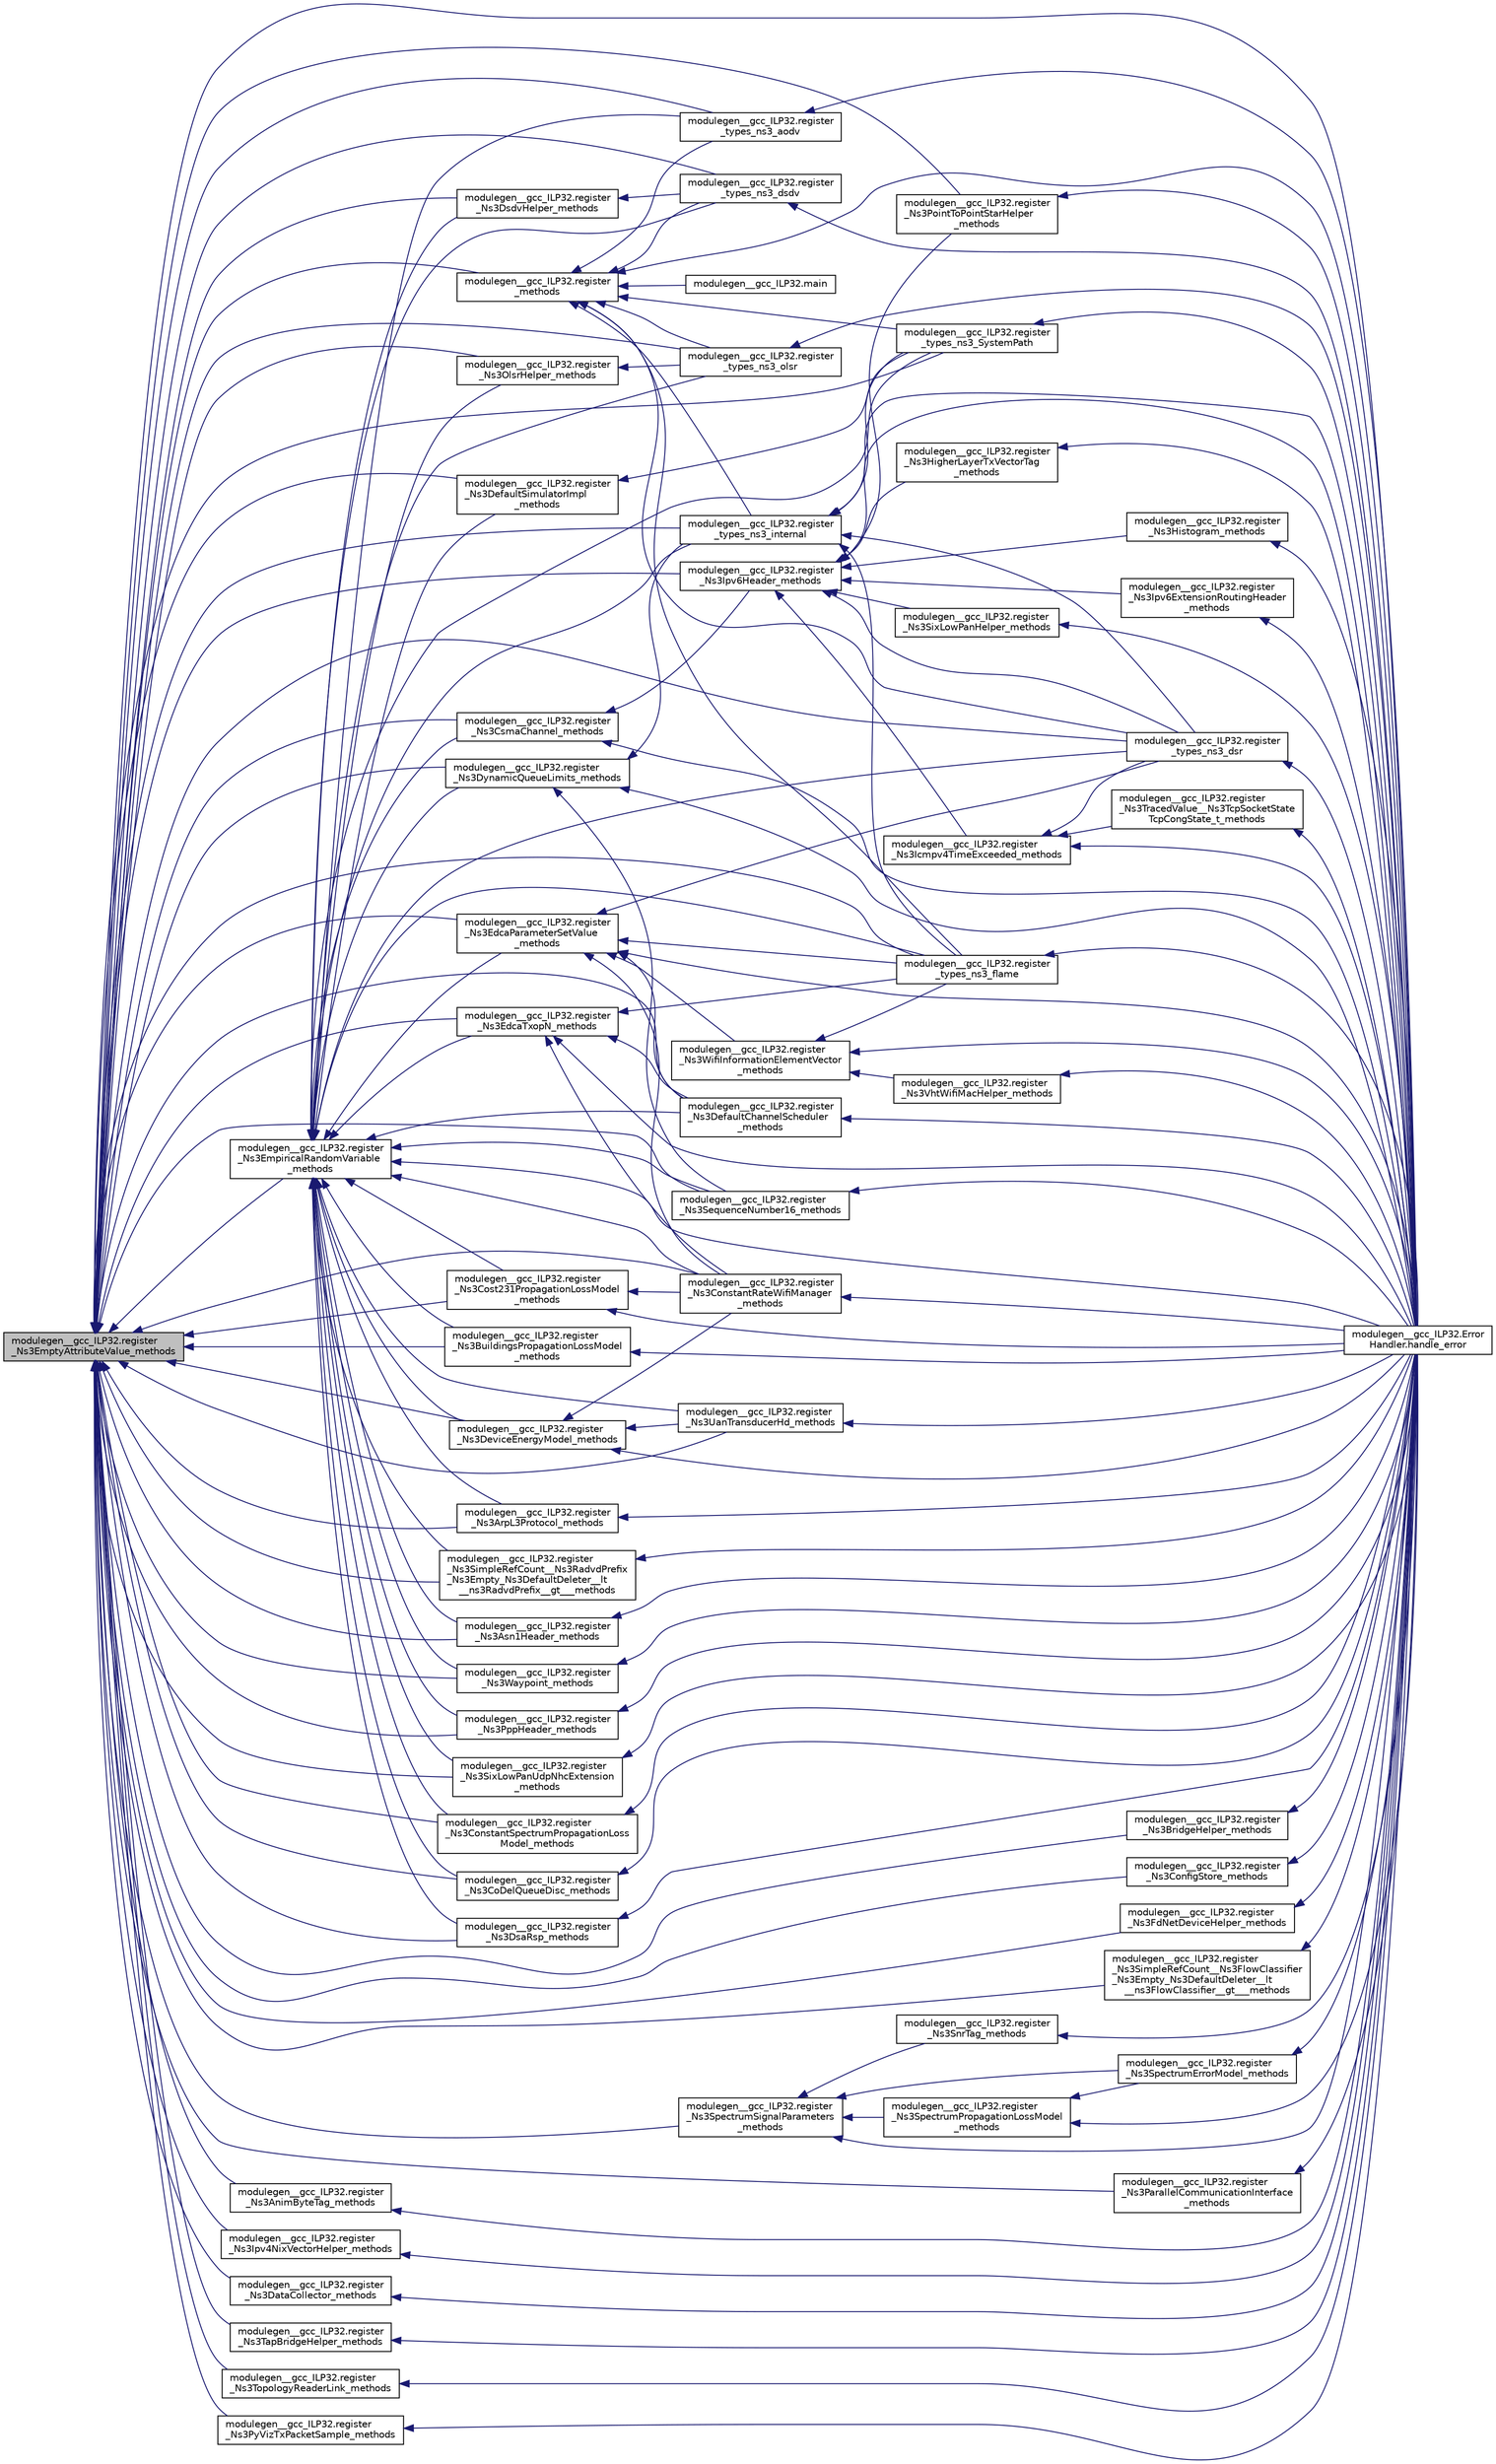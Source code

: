digraph "modulegen__gcc_ILP32.register_Ns3EmptyAttributeValue_methods"
{
  edge [fontname="Helvetica",fontsize="10",labelfontname="Helvetica",labelfontsize="10"];
  node [fontname="Helvetica",fontsize="10",shape=record];
  rankdir="LR";
  Node1 [label="modulegen__gcc_ILP32.register\l_Ns3EmptyAttributeValue_methods",height=0.2,width=0.4,color="black", fillcolor="grey75", style="filled", fontcolor="black"];
  Node1 -> Node2 [dir="back",color="midnightblue",fontsize="10",style="solid"];
  Node2 [label="modulegen__gcc_ILP32.register\l_methods",height=0.2,width=0.4,color="black", fillcolor="white", style="filled",URL="$d5/d79/namespacemodulegen____gcc__ILP32.html#a94ccb7f04a4251f5353b68c8c69cb5fa"];
  Node2 -> Node3 [dir="back",color="midnightblue",fontsize="10",style="solid"];
  Node3 [label="modulegen__gcc_ILP32.register\l_types_ns3_aodv",height=0.2,width=0.4,color="black", fillcolor="white", style="filled",URL="$d5/d79/namespacemodulegen____gcc__ILP32.html#a3d2d4b1e931e6c2b4e9944340daab0ec"];
  Node3 -> Node4 [dir="back",color="midnightblue",fontsize="10",style="solid"];
  Node4 [label="modulegen__gcc_ILP32.Error\lHandler.handle_error",height=0.2,width=0.4,color="black", fillcolor="white", style="filled",URL="$d9/d99/classmodulegen____gcc__ILP32_1_1ErrorHandler.html#a943006387a8560b17fc047599f8e3097"];
  Node2 -> Node5 [dir="back",color="midnightblue",fontsize="10",style="solid"];
  Node5 [label="modulegen__gcc_ILP32.register\l_types_ns3_internal",height=0.2,width=0.4,color="black", fillcolor="white", style="filled",URL="$d5/d79/namespacemodulegen____gcc__ILP32.html#abcdfa1e2ddcdfff645f539fa053df219"];
  Node5 -> Node4 [dir="back",color="midnightblue",fontsize="10",style="solid"];
  Node5 -> Node6 [dir="back",color="midnightblue",fontsize="10",style="solid"];
  Node6 [label="modulegen__gcc_ILP32.register\l_types_ns3_SystemPath",height=0.2,width=0.4,color="black", fillcolor="white", style="filled",URL="$d5/d79/namespacemodulegen____gcc__ILP32.html#aa0f4c3d411688e71f10a04c0de5bb0ec"];
  Node6 -> Node4 [dir="back",color="midnightblue",fontsize="10",style="solid"];
  Node5 -> Node7 [dir="back",color="midnightblue",fontsize="10",style="solid"];
  Node7 [label="modulegen__gcc_ILP32.register\l_types_ns3_dsr",height=0.2,width=0.4,color="black", fillcolor="white", style="filled",URL="$d5/d79/namespacemodulegen____gcc__ILP32.html#ac4f199b8c56871c6ba9e21ccaec7c009"];
  Node7 -> Node4 [dir="back",color="midnightblue",fontsize="10",style="solid"];
  Node5 -> Node8 [dir="back",color="midnightblue",fontsize="10",style="solid"];
  Node8 [label="modulegen__gcc_ILP32.register\l_types_ns3_flame",height=0.2,width=0.4,color="black", fillcolor="white", style="filled",URL="$d5/d79/namespacemodulegen____gcc__ILP32.html#a22213d07028e159c5b5e1becbaf1849e"];
  Node8 -> Node4 [dir="back",color="midnightblue",fontsize="10",style="solid"];
  Node2 -> Node4 [dir="back",color="midnightblue",fontsize="10",style="solid"];
  Node2 -> Node6 [dir="back",color="midnightblue",fontsize="10",style="solid"];
  Node2 -> Node9 [dir="back",color="midnightblue",fontsize="10",style="solid"];
  Node9 [label="modulegen__gcc_ILP32.register\l_types_ns3_dsdv",height=0.2,width=0.4,color="black", fillcolor="white", style="filled",URL="$d5/d79/namespacemodulegen____gcc__ILP32.html#a7204c7181ac74583909d0115843bede0"];
  Node9 -> Node4 [dir="back",color="midnightblue",fontsize="10",style="solid"];
  Node2 -> Node7 [dir="back",color="midnightblue",fontsize="10",style="solid"];
  Node2 -> Node8 [dir="back",color="midnightblue",fontsize="10",style="solid"];
  Node2 -> Node10 [dir="back",color="midnightblue",fontsize="10",style="solid"];
  Node10 [label="modulegen__gcc_ILP32.register\l_types_ns3_olsr",height=0.2,width=0.4,color="black", fillcolor="white", style="filled",URL="$d5/d79/namespacemodulegen____gcc__ILP32.html#a248e07dc6c2b5122fe65fa36857c8652"];
  Node10 -> Node4 [dir="back",color="midnightblue",fontsize="10",style="solid"];
  Node2 -> Node11 [dir="back",color="midnightblue",fontsize="10",style="solid"];
  Node11 [label="modulegen__gcc_ILP32.main",height=0.2,width=0.4,color="black", fillcolor="white", style="filled",URL="$d5/d79/namespacemodulegen____gcc__ILP32.html#aadf64690f6ba129a8d42469ea6da5a2d"];
  Node1 -> Node3 [dir="back",color="midnightblue",fontsize="10",style="solid"];
  Node1 -> Node12 [dir="back",color="midnightblue",fontsize="10",style="solid"];
  Node12 [label="modulegen__gcc_ILP32.register\l_Ns3EmpiricalRandomVariable\l_methods",height=0.2,width=0.4,color="black", fillcolor="white", style="filled",URL="$d5/d79/namespacemodulegen____gcc__ILP32.html#a6446c81f0f288423f8095c58812c96a6"];
  Node12 -> Node3 [dir="back",color="midnightblue",fontsize="10",style="solid"];
  Node12 -> Node5 [dir="back",color="midnightblue",fontsize="10",style="solid"];
  Node12 -> Node13 [dir="back",color="midnightblue",fontsize="10",style="solid"];
  Node13 [label="modulegen__gcc_ILP32.register\l_Ns3DynamicQueueLimits_methods",height=0.2,width=0.4,color="black", fillcolor="white", style="filled",URL="$d5/d79/namespacemodulegen____gcc__ILP32.html#abf1faffba218372db947c6819987024a"];
  Node13 -> Node5 [dir="back",color="midnightblue",fontsize="10",style="solid"];
  Node13 -> Node4 [dir="back",color="midnightblue",fontsize="10",style="solid"];
  Node13 -> Node14 [dir="back",color="midnightblue",fontsize="10",style="solid"];
  Node14 [label="modulegen__gcc_ILP32.register\l_Ns3SequenceNumber16_methods",height=0.2,width=0.4,color="black", fillcolor="white", style="filled",URL="$d5/d79/namespacemodulegen____gcc__ILP32.html#a4af80a7e56f5802cff87f502e8047e22"];
  Node14 -> Node4 [dir="back",color="midnightblue",fontsize="10",style="solid"];
  Node12 -> Node4 [dir="back",color="midnightblue",fontsize="10",style="solid"];
  Node12 -> Node15 [dir="back",color="midnightblue",fontsize="10",style="solid"];
  Node15 [label="modulegen__gcc_ILP32.register\l_Ns3BuildingsPropagationLossModel\l_methods",height=0.2,width=0.4,color="black", fillcolor="white", style="filled",URL="$d5/d79/namespacemodulegen____gcc__ILP32.html#a34af6df4e4c197ac9010bb3171bb899f"];
  Node15 -> Node4 [dir="back",color="midnightblue",fontsize="10",style="solid"];
  Node12 -> Node6 [dir="back",color="midnightblue",fontsize="10",style="solid"];
  Node12 -> Node16 [dir="back",color="midnightblue",fontsize="10",style="solid"];
  Node16 [label="modulegen__gcc_ILP32.register\l_Ns3DefaultSimulatorImpl\l_methods",height=0.2,width=0.4,color="black", fillcolor="white", style="filled",URL="$d5/d79/namespacemodulegen____gcc__ILP32.html#a4743d0b2b68f8ef27e9ba34db829fdb3"];
  Node16 -> Node6 [dir="back",color="midnightblue",fontsize="10",style="solid"];
  Node12 -> Node17 [dir="back",color="midnightblue",fontsize="10",style="solid"];
  Node17 [label="modulegen__gcc_ILP32.register\l_Ns3CsmaChannel_methods",height=0.2,width=0.4,color="black", fillcolor="white", style="filled",URL="$d5/d79/namespacemodulegen____gcc__ILP32.html#a253061559c541bf982af6829be159e6c"];
  Node17 -> Node4 [dir="back",color="midnightblue",fontsize="10",style="solid"];
  Node17 -> Node18 [dir="back",color="midnightblue",fontsize="10",style="solid"];
  Node18 [label="modulegen__gcc_ILP32.register\l_Ns3Ipv6Header_methods",height=0.2,width=0.4,color="black", fillcolor="white", style="filled",URL="$d5/d79/namespacemodulegen____gcc__ILP32.html#ae9348fcb18057e19e3fb8513c6264ab5"];
  Node18 -> Node4 [dir="back",color="midnightblue",fontsize="10",style="solid"];
  Node18 -> Node7 [dir="back",color="midnightblue",fontsize="10",style="solid"];
  Node18 -> Node19 [dir="back",color="midnightblue",fontsize="10",style="solid"];
  Node19 [label="modulegen__gcc_ILP32.register\l_Ns3Icmpv4TimeExceeded_methods",height=0.2,width=0.4,color="black", fillcolor="white", style="filled",URL="$d5/d79/namespacemodulegen____gcc__ILP32.html#a141fbbbb65204d000479d0066892af5b"];
  Node19 -> Node7 [dir="back",color="midnightblue",fontsize="10",style="solid"];
  Node19 -> Node4 [dir="back",color="midnightblue",fontsize="10",style="solid"];
  Node19 -> Node20 [dir="back",color="midnightblue",fontsize="10",style="solid"];
  Node20 [label="modulegen__gcc_ILP32.register\l_Ns3TracedValue__Ns3TcpSocketState\lTcpCongState_t_methods",height=0.2,width=0.4,color="black", fillcolor="white", style="filled",URL="$d5/d79/namespacemodulegen____gcc__ILP32.html#a2383e34b302e05f28d8b739b08d5abc6"];
  Node20 -> Node4 [dir="back",color="midnightblue",fontsize="10",style="solid"];
  Node18 -> Node21 [dir="back",color="midnightblue",fontsize="10",style="solid"];
  Node21 [label="modulegen__gcc_ILP32.register\l_Ns3Histogram_methods",height=0.2,width=0.4,color="black", fillcolor="white", style="filled",URL="$d5/d79/namespacemodulegen____gcc__ILP32.html#a4f7c41e2043dac5d8e1eaf5614378905"];
  Node21 -> Node4 [dir="back",color="midnightblue",fontsize="10",style="solid"];
  Node18 -> Node22 [dir="back",color="midnightblue",fontsize="10",style="solid"];
  Node22 [label="modulegen__gcc_ILP32.register\l_Ns3Ipv6ExtensionRoutingHeader\l_methods",height=0.2,width=0.4,color="black", fillcolor="white", style="filled",URL="$d5/d79/namespacemodulegen____gcc__ILP32.html#a90fd00cb9b7805b714f65639ad7dc920"];
  Node22 -> Node4 [dir="back",color="midnightblue",fontsize="10",style="solid"];
  Node18 -> Node23 [dir="back",color="midnightblue",fontsize="10",style="solid"];
  Node23 [label="modulegen__gcc_ILP32.register\l_Ns3PointToPointStarHelper\l_methods",height=0.2,width=0.4,color="black", fillcolor="white", style="filled",URL="$d5/d79/namespacemodulegen____gcc__ILP32.html#adb5008693f339994124490ff91617347"];
  Node23 -> Node4 [dir="back",color="midnightblue",fontsize="10",style="solid"];
  Node18 -> Node24 [dir="back",color="midnightblue",fontsize="10",style="solid"];
  Node24 [label="modulegen__gcc_ILP32.register\l_Ns3SixLowPanHelper_methods",height=0.2,width=0.4,color="black", fillcolor="white", style="filled",URL="$d5/d79/namespacemodulegen____gcc__ILP32.html#a63babeed4c08c9a35e025151516e220c"];
  Node24 -> Node4 [dir="back",color="midnightblue",fontsize="10",style="solid"];
  Node18 -> Node25 [dir="back",color="midnightblue",fontsize="10",style="solid"];
  Node25 [label="modulegen__gcc_ILP32.register\l_Ns3HigherLayerTxVectorTag\l_methods",height=0.2,width=0.4,color="black", fillcolor="white", style="filled",URL="$d5/d79/namespacemodulegen____gcc__ILP32.html#aa5dc21f4656272c84f511f03a0c22717"];
  Node25 -> Node4 [dir="back",color="midnightblue",fontsize="10",style="solid"];
  Node12 -> Node9 [dir="back",color="midnightblue",fontsize="10",style="solid"];
  Node12 -> Node26 [dir="back",color="midnightblue",fontsize="10",style="solid"];
  Node26 [label="modulegen__gcc_ILP32.register\l_Ns3DsdvHelper_methods",height=0.2,width=0.4,color="black", fillcolor="white", style="filled",URL="$d5/d79/namespacemodulegen____gcc__ILP32.html#a43306cd65e1589d451088a0bd6502a9e"];
  Node26 -> Node9 [dir="back",color="midnightblue",fontsize="10",style="solid"];
  Node12 -> Node7 [dir="back",color="midnightblue",fontsize="10",style="solid"];
  Node12 -> Node27 [dir="back",color="midnightblue",fontsize="10",style="solid"];
  Node27 [label="modulegen__gcc_ILP32.register\l_Ns3EdcaParameterSetValue\l_methods",height=0.2,width=0.4,color="black", fillcolor="white", style="filled",URL="$d5/d79/namespacemodulegen____gcc__ILP32.html#aeb523bd2a119cfbaa428509b315babf2"];
  Node27 -> Node7 [dir="back",color="midnightblue",fontsize="10",style="solid"];
  Node27 -> Node8 [dir="back",color="midnightblue",fontsize="10",style="solid"];
  Node27 -> Node28 [dir="back",color="midnightblue",fontsize="10",style="solid"];
  Node28 [label="modulegen__gcc_ILP32.register\l_Ns3WifiInformationElementVector\l_methods",height=0.2,width=0.4,color="black", fillcolor="white", style="filled",URL="$d5/d79/namespacemodulegen____gcc__ILP32.html#a41561349d2cb8d10acf927bba5ae15c4"];
  Node28 -> Node8 [dir="back",color="midnightblue",fontsize="10",style="solid"];
  Node28 -> Node4 [dir="back",color="midnightblue",fontsize="10",style="solid"];
  Node28 -> Node29 [dir="back",color="midnightblue",fontsize="10",style="solid"];
  Node29 [label="modulegen__gcc_ILP32.register\l_Ns3VhtWifiMacHelper_methods",height=0.2,width=0.4,color="black", fillcolor="white", style="filled",URL="$d5/d79/namespacemodulegen____gcc__ILP32.html#ab3a5097a71fed16ed7028b729c3aa40b"];
  Node29 -> Node4 [dir="back",color="midnightblue",fontsize="10",style="solid"];
  Node27 -> Node4 [dir="back",color="midnightblue",fontsize="10",style="solid"];
  Node27 -> Node30 [dir="back",color="midnightblue",fontsize="10",style="solid"];
  Node30 [label="modulegen__gcc_ILP32.register\l_Ns3DefaultChannelScheduler\l_methods",height=0.2,width=0.4,color="black", fillcolor="white", style="filled",URL="$d5/d79/namespacemodulegen____gcc__ILP32.html#a08c5e150dae098b69e71cb672e5427fb"];
  Node30 -> Node4 [dir="back",color="midnightblue",fontsize="10",style="solid"];
  Node27 -> Node31 [dir="back",color="midnightblue",fontsize="10",style="solid"];
  Node31 [label="modulegen__gcc_ILP32.register\l_Ns3ConstantRateWifiManager\l_methods",height=0.2,width=0.4,color="black", fillcolor="white", style="filled",URL="$d5/d79/namespacemodulegen____gcc__ILP32.html#ab49c77c35a179f83b31e64023da6b12d"];
  Node31 -> Node4 [dir="back",color="midnightblue",fontsize="10",style="solid"];
  Node12 -> Node32 [dir="back",color="midnightblue",fontsize="10",style="solid"];
  Node32 [label="modulegen__gcc_ILP32.register\l_Ns3DeviceEnergyModel_methods",height=0.2,width=0.4,color="black", fillcolor="white", style="filled",URL="$d5/d79/namespacemodulegen____gcc__ILP32.html#ae6a616a9c15a3eb5a64e32394c0a6de5"];
  Node32 -> Node4 [dir="back",color="midnightblue",fontsize="10",style="solid"];
  Node32 -> Node33 [dir="back",color="midnightblue",fontsize="10",style="solid"];
  Node33 [label="modulegen__gcc_ILP32.register\l_Ns3UanTransducerHd_methods",height=0.2,width=0.4,color="black", fillcolor="white", style="filled",URL="$d5/d79/namespacemodulegen____gcc__ILP32.html#ad3bf28ebf38018651e1102c37dbdcf5a"];
  Node33 -> Node4 [dir="back",color="midnightblue",fontsize="10",style="solid"];
  Node32 -> Node31 [dir="back",color="midnightblue",fontsize="10",style="solid"];
  Node12 -> Node34 [dir="back",color="midnightblue",fontsize="10",style="solid"];
  Node34 [label="modulegen__gcc_ILP32.register\l_Ns3ArpL3Protocol_methods",height=0.2,width=0.4,color="black", fillcolor="white", style="filled",URL="$d5/d79/namespacemodulegen____gcc__ILP32.html#ae7540d003a3e0fbdf38cdd6eaca5b912"];
  Node34 -> Node4 [dir="back",color="midnightblue",fontsize="10",style="solid"];
  Node12 -> Node35 [dir="back",color="midnightblue",fontsize="10",style="solid"];
  Node35 [label="modulegen__gcc_ILP32.register\l_Ns3SimpleRefCount__Ns3RadvdPrefix\l_Ns3Empty_Ns3DefaultDeleter__lt\l__ns3RadvdPrefix__gt___methods",height=0.2,width=0.4,color="black", fillcolor="white", style="filled",URL="$d5/d79/namespacemodulegen____gcc__ILP32.html#a38af26bf5e6282a7473743e1e7bfa58f"];
  Node35 -> Node4 [dir="back",color="midnightblue",fontsize="10",style="solid"];
  Node12 -> Node36 [dir="back",color="midnightblue",fontsize="10",style="solid"];
  Node36 [label="modulegen__gcc_ILP32.register\l_Ns3Asn1Header_methods",height=0.2,width=0.4,color="black", fillcolor="white", style="filled",URL="$d5/d79/namespacemodulegen____gcc__ILP32.html#a70e48fe03993c8731bf0209503a60ee0"];
  Node36 -> Node4 [dir="back",color="midnightblue",fontsize="10",style="solid"];
  Node12 -> Node8 [dir="back",color="midnightblue",fontsize="10",style="solid"];
  Node12 -> Node37 [dir="back",color="midnightblue",fontsize="10",style="solid"];
  Node37 [label="modulegen__gcc_ILP32.register\l_Ns3EdcaTxopN_methods",height=0.2,width=0.4,color="black", fillcolor="white", style="filled",URL="$d5/d79/namespacemodulegen____gcc__ILP32.html#ae511f84c25d8e4d1205f42e19a4d310e"];
  Node37 -> Node8 [dir="back",color="midnightblue",fontsize="10",style="solid"];
  Node37 -> Node4 [dir="back",color="midnightblue",fontsize="10",style="solid"];
  Node37 -> Node30 [dir="back",color="midnightblue",fontsize="10",style="solid"];
  Node37 -> Node31 [dir="back",color="midnightblue",fontsize="10",style="solid"];
  Node12 -> Node38 [dir="back",color="midnightblue",fontsize="10",style="solid"];
  Node38 [label="modulegen__gcc_ILP32.register\l_Ns3Waypoint_methods",height=0.2,width=0.4,color="black", fillcolor="white", style="filled",URL="$d5/d79/namespacemodulegen____gcc__ILP32.html#a54d216717abc7e52e6b0c9164c735afa"];
  Node38 -> Node4 [dir="back",color="midnightblue",fontsize="10",style="solid"];
  Node12 -> Node14 [dir="back",color="midnightblue",fontsize="10",style="solid"];
  Node12 -> Node10 [dir="back",color="midnightblue",fontsize="10",style="solid"];
  Node12 -> Node39 [dir="back",color="midnightblue",fontsize="10",style="solid"];
  Node39 [label="modulegen__gcc_ILP32.register\l_Ns3OlsrHelper_methods",height=0.2,width=0.4,color="black", fillcolor="white", style="filled",URL="$d5/d79/namespacemodulegen____gcc__ILP32.html#adf22c568315ae58755f1ce2d2dd0e47c"];
  Node39 -> Node10 [dir="back",color="midnightblue",fontsize="10",style="solid"];
  Node12 -> Node40 [dir="back",color="midnightblue",fontsize="10",style="solid"];
  Node40 [label="modulegen__gcc_ILP32.register\l_Ns3PppHeader_methods",height=0.2,width=0.4,color="black", fillcolor="white", style="filled",URL="$d5/d79/namespacemodulegen____gcc__ILP32.html#af58f6a45d47c4841fdfd56f968fc8f8e"];
  Node40 -> Node4 [dir="back",color="midnightblue",fontsize="10",style="solid"];
  Node12 -> Node41 [dir="back",color="midnightblue",fontsize="10",style="solid"];
  Node41 [label="modulegen__gcc_ILP32.register\l_Ns3Cost231PropagationLossModel\l_methods",height=0.2,width=0.4,color="black", fillcolor="white", style="filled",URL="$d5/d79/namespacemodulegen____gcc__ILP32.html#a39d240537e99941196285221c224863b"];
  Node41 -> Node4 [dir="back",color="midnightblue",fontsize="10",style="solid"];
  Node41 -> Node31 [dir="back",color="midnightblue",fontsize="10",style="solid"];
  Node12 -> Node42 [dir="back",color="midnightblue",fontsize="10",style="solid"];
  Node42 [label="modulegen__gcc_ILP32.register\l_Ns3SixLowPanUdpNhcExtension\l_methods",height=0.2,width=0.4,color="black", fillcolor="white", style="filled",URL="$d5/d79/namespacemodulegen____gcc__ILP32.html#a8ea9b51468b21d5055635cdc563732fd"];
  Node42 -> Node4 [dir="back",color="midnightblue",fontsize="10",style="solid"];
  Node12 -> Node43 [dir="back",color="midnightblue",fontsize="10",style="solid"];
  Node43 [label="modulegen__gcc_ILP32.register\l_Ns3ConstantSpectrumPropagationLoss\lModel_methods",height=0.2,width=0.4,color="black", fillcolor="white", style="filled",URL="$d5/d79/namespacemodulegen____gcc__ILP32.html#a1dd46a9982057d57ddef472dfccee6f6"];
  Node43 -> Node4 [dir="back",color="midnightblue",fontsize="10",style="solid"];
  Node12 -> Node44 [dir="back",color="midnightblue",fontsize="10",style="solid"];
  Node44 [label="modulegen__gcc_ILP32.register\l_Ns3CoDelQueueDisc_methods",height=0.2,width=0.4,color="black", fillcolor="white", style="filled",URL="$d5/d79/namespacemodulegen____gcc__ILP32.html#a1a4a717b33d1bcd65e13b6c4c21c2179"];
  Node44 -> Node4 [dir="back",color="midnightblue",fontsize="10",style="solid"];
  Node12 -> Node33 [dir="back",color="midnightblue",fontsize="10",style="solid"];
  Node12 -> Node30 [dir="back",color="midnightblue",fontsize="10",style="solid"];
  Node12 -> Node31 [dir="back",color="midnightblue",fontsize="10",style="solid"];
  Node12 -> Node45 [dir="back",color="midnightblue",fontsize="10",style="solid"];
  Node45 [label="modulegen__gcc_ILP32.register\l_Ns3DsaRsp_methods",height=0.2,width=0.4,color="black", fillcolor="white", style="filled",URL="$d5/d79/namespacemodulegen____gcc__ILP32.html#a4233c288e0d199ffd23b3c3087a0fe09"];
  Node45 -> Node4 [dir="back",color="midnightblue",fontsize="10",style="solid"];
  Node1 -> Node5 [dir="back",color="midnightblue",fontsize="10",style="solid"];
  Node1 -> Node13 [dir="back",color="midnightblue",fontsize="10",style="solid"];
  Node1 -> Node4 [dir="back",color="midnightblue",fontsize="10",style="solid"];
  Node1 -> Node46 [dir="back",color="midnightblue",fontsize="10",style="solid"];
  Node46 [label="modulegen__gcc_ILP32.register\l_Ns3BridgeHelper_methods",height=0.2,width=0.4,color="black", fillcolor="white", style="filled",URL="$d5/d79/namespacemodulegen____gcc__ILP32.html#ab19de3a84275c5ed4d6329b91ddda979"];
  Node46 -> Node4 [dir="back",color="midnightblue",fontsize="10",style="solid"];
  Node1 -> Node15 [dir="back",color="midnightblue",fontsize="10",style="solid"];
  Node1 -> Node47 [dir="back",color="midnightblue",fontsize="10",style="solid"];
  Node47 [label="modulegen__gcc_ILP32.register\l_Ns3ConfigStore_methods",height=0.2,width=0.4,color="black", fillcolor="white", style="filled",URL="$d5/d79/namespacemodulegen____gcc__ILP32.html#abf4295c2ddccbc3b21712d59654dc065"];
  Node47 -> Node4 [dir="back",color="midnightblue",fontsize="10",style="solid"];
  Node1 -> Node6 [dir="back",color="midnightblue",fontsize="10",style="solid"];
  Node1 -> Node16 [dir="back",color="midnightblue",fontsize="10",style="solid"];
  Node1 -> Node17 [dir="back",color="midnightblue",fontsize="10",style="solid"];
  Node1 -> Node18 [dir="back",color="midnightblue",fontsize="10",style="solid"];
  Node1 -> Node9 [dir="back",color="midnightblue",fontsize="10",style="solid"];
  Node1 -> Node26 [dir="back",color="midnightblue",fontsize="10",style="solid"];
  Node1 -> Node7 [dir="back",color="midnightblue",fontsize="10",style="solid"];
  Node1 -> Node27 [dir="back",color="midnightblue",fontsize="10",style="solid"];
  Node1 -> Node32 [dir="back",color="midnightblue",fontsize="10",style="solid"];
  Node1 -> Node48 [dir="back",color="midnightblue",fontsize="10",style="solid"];
  Node48 [label="modulegen__gcc_ILP32.register\l_Ns3FdNetDeviceHelper_methods",height=0.2,width=0.4,color="black", fillcolor="white", style="filled",URL="$d5/d79/namespacemodulegen____gcc__ILP32.html#a4cc7cc03df082473aca54b1287bc0745"];
  Node48 -> Node4 [dir="back",color="midnightblue",fontsize="10",style="solid"];
  Node1 -> Node49 [dir="back",color="midnightblue",fontsize="10",style="solid"];
  Node49 [label="modulegen__gcc_ILP32.register\l_Ns3SimpleRefCount__Ns3FlowClassifier\l_Ns3Empty_Ns3DefaultDeleter__lt\l__ns3FlowClassifier__gt___methods",height=0.2,width=0.4,color="black", fillcolor="white", style="filled",URL="$d5/d79/namespacemodulegen____gcc__ILP32.html#afc78c6f9a465ff207a14e4d403b02990"];
  Node49 -> Node4 [dir="back",color="midnightblue",fontsize="10",style="solid"];
  Node1 -> Node34 [dir="back",color="midnightblue",fontsize="10",style="solid"];
  Node1 -> Node35 [dir="back",color="midnightblue",fontsize="10",style="solid"];
  Node1 -> Node50 [dir="back",color="midnightblue",fontsize="10",style="solid"];
  Node50 [label="modulegen__gcc_ILP32.register\l_Ns3SpectrumSignalParameters\l_methods",height=0.2,width=0.4,color="black", fillcolor="white", style="filled",URL="$d5/d79/namespacemodulegen____gcc__ILP32.html#a2e85afaa4e4adf504485b30e2b7c7ba6"];
  Node50 -> Node4 [dir="back",color="midnightblue",fontsize="10",style="solid"];
  Node50 -> Node51 [dir="back",color="midnightblue",fontsize="10",style="solid"];
  Node51 [label="modulegen__gcc_ILP32.register\l_Ns3SpectrumPropagationLossModel\l_methods",height=0.2,width=0.4,color="black", fillcolor="white", style="filled",URL="$d5/d79/namespacemodulegen____gcc__ILP32.html#ae39f96e20938a7779412d5a2feaca86c"];
  Node51 -> Node4 [dir="back",color="midnightblue",fontsize="10",style="solid"];
  Node51 -> Node52 [dir="back",color="midnightblue",fontsize="10",style="solid"];
  Node52 [label="modulegen__gcc_ILP32.register\l_Ns3SpectrumErrorModel_methods",height=0.2,width=0.4,color="black", fillcolor="white", style="filled",URL="$d5/d79/namespacemodulegen____gcc__ILP32.html#a0ef6c91306f8bf71f56ddb0c7c44aaaf"];
  Node52 -> Node4 [dir="back",color="midnightblue",fontsize="10",style="solid"];
  Node50 -> Node52 [dir="back",color="midnightblue",fontsize="10",style="solid"];
  Node50 -> Node53 [dir="back",color="midnightblue",fontsize="10",style="solid"];
  Node53 [label="modulegen__gcc_ILP32.register\l_Ns3SnrTag_methods",height=0.2,width=0.4,color="black", fillcolor="white", style="filled",URL="$d5/d79/namespacemodulegen____gcc__ILP32.html#a8b8443d4b5e8937a6282e005c8424a12"];
  Node53 -> Node4 [dir="back",color="midnightblue",fontsize="10",style="solid"];
  Node1 -> Node36 [dir="back",color="midnightblue",fontsize="10",style="solid"];
  Node1 -> Node8 [dir="back",color="midnightblue",fontsize="10",style="solid"];
  Node1 -> Node37 [dir="back",color="midnightblue",fontsize="10",style="solid"];
  Node1 -> Node38 [dir="back",color="midnightblue",fontsize="10",style="solid"];
  Node1 -> Node54 [dir="back",color="midnightblue",fontsize="10",style="solid"];
  Node54 [label="modulegen__gcc_ILP32.register\l_Ns3ParallelCommunicationInterface\l_methods",height=0.2,width=0.4,color="black", fillcolor="white", style="filled",URL="$d5/d79/namespacemodulegen____gcc__ILP32.html#a598da65f8793a255998a909b50433298"];
  Node54 -> Node4 [dir="back",color="midnightblue",fontsize="10",style="solid"];
  Node1 -> Node55 [dir="back",color="midnightblue",fontsize="10",style="solid"];
  Node55 [label="modulegen__gcc_ILP32.register\l_Ns3AnimByteTag_methods",height=0.2,width=0.4,color="black", fillcolor="white", style="filled",URL="$d5/d79/namespacemodulegen____gcc__ILP32.html#aaf03a44b06b27f9fd06169993f084f81"];
  Node55 -> Node4 [dir="back",color="midnightblue",fontsize="10",style="solid"];
  Node1 -> Node14 [dir="back",color="midnightblue",fontsize="10",style="solid"];
  Node1 -> Node56 [dir="back",color="midnightblue",fontsize="10",style="solid"];
  Node56 [label="modulegen__gcc_ILP32.register\l_Ns3Ipv4NixVectorHelper_methods",height=0.2,width=0.4,color="black", fillcolor="white", style="filled",URL="$d5/d79/namespacemodulegen____gcc__ILP32.html#a07dccf02569876d28ffb2770bbaa3f5b"];
  Node56 -> Node4 [dir="back",color="midnightblue",fontsize="10",style="solid"];
  Node1 -> Node10 [dir="back",color="midnightblue",fontsize="10",style="solid"];
  Node1 -> Node39 [dir="back",color="midnightblue",fontsize="10",style="solid"];
  Node1 -> Node40 [dir="back",color="midnightblue",fontsize="10",style="solid"];
  Node1 -> Node23 [dir="back",color="midnightblue",fontsize="10",style="solid"];
  Node1 -> Node41 [dir="back",color="midnightblue",fontsize="10",style="solid"];
  Node1 -> Node42 [dir="back",color="midnightblue",fontsize="10",style="solid"];
  Node1 -> Node43 [dir="back",color="midnightblue",fontsize="10",style="solid"];
  Node1 -> Node57 [dir="back",color="midnightblue",fontsize="10",style="solid"];
  Node57 [label="modulegen__gcc_ILP32.register\l_Ns3DataCollector_methods",height=0.2,width=0.4,color="black", fillcolor="white", style="filled",URL="$d5/d79/namespacemodulegen____gcc__ILP32.html#af10e478c9b3c0681097d0fbb3e5f10aa"];
  Node57 -> Node4 [dir="back",color="midnightblue",fontsize="10",style="solid"];
  Node1 -> Node58 [dir="back",color="midnightblue",fontsize="10",style="solid"];
  Node58 [label="modulegen__gcc_ILP32.register\l_Ns3TapBridgeHelper_methods",height=0.2,width=0.4,color="black", fillcolor="white", style="filled",URL="$d5/d79/namespacemodulegen____gcc__ILP32.html#aa85145c3b91a3c2934c9870523c5ad54"];
  Node58 -> Node4 [dir="back",color="midnightblue",fontsize="10",style="solid"];
  Node1 -> Node59 [dir="back",color="midnightblue",fontsize="10",style="solid"];
  Node59 [label="modulegen__gcc_ILP32.register\l_Ns3TopologyReaderLink_methods",height=0.2,width=0.4,color="black", fillcolor="white", style="filled",URL="$d5/d79/namespacemodulegen____gcc__ILP32.html#a14205a45b0e98c39e3dc0e1eb83538bb"];
  Node59 -> Node4 [dir="back",color="midnightblue",fontsize="10",style="solid"];
  Node1 -> Node44 [dir="back",color="midnightblue",fontsize="10",style="solid"];
  Node1 -> Node33 [dir="back",color="midnightblue",fontsize="10",style="solid"];
  Node1 -> Node60 [dir="back",color="midnightblue",fontsize="10",style="solid"];
  Node60 [label="modulegen__gcc_ILP32.register\l_Ns3PyVizTxPacketSample_methods",height=0.2,width=0.4,color="black", fillcolor="white", style="filled",URL="$d5/d79/namespacemodulegen____gcc__ILP32.html#afc9c76e7438a906c75268b515f980fc4"];
  Node60 -> Node4 [dir="back",color="midnightblue",fontsize="10",style="solid"];
  Node1 -> Node30 [dir="back",color="midnightblue",fontsize="10",style="solid"];
  Node1 -> Node31 [dir="back",color="midnightblue",fontsize="10",style="solid"];
  Node1 -> Node45 [dir="back",color="midnightblue",fontsize="10",style="solid"];
}
